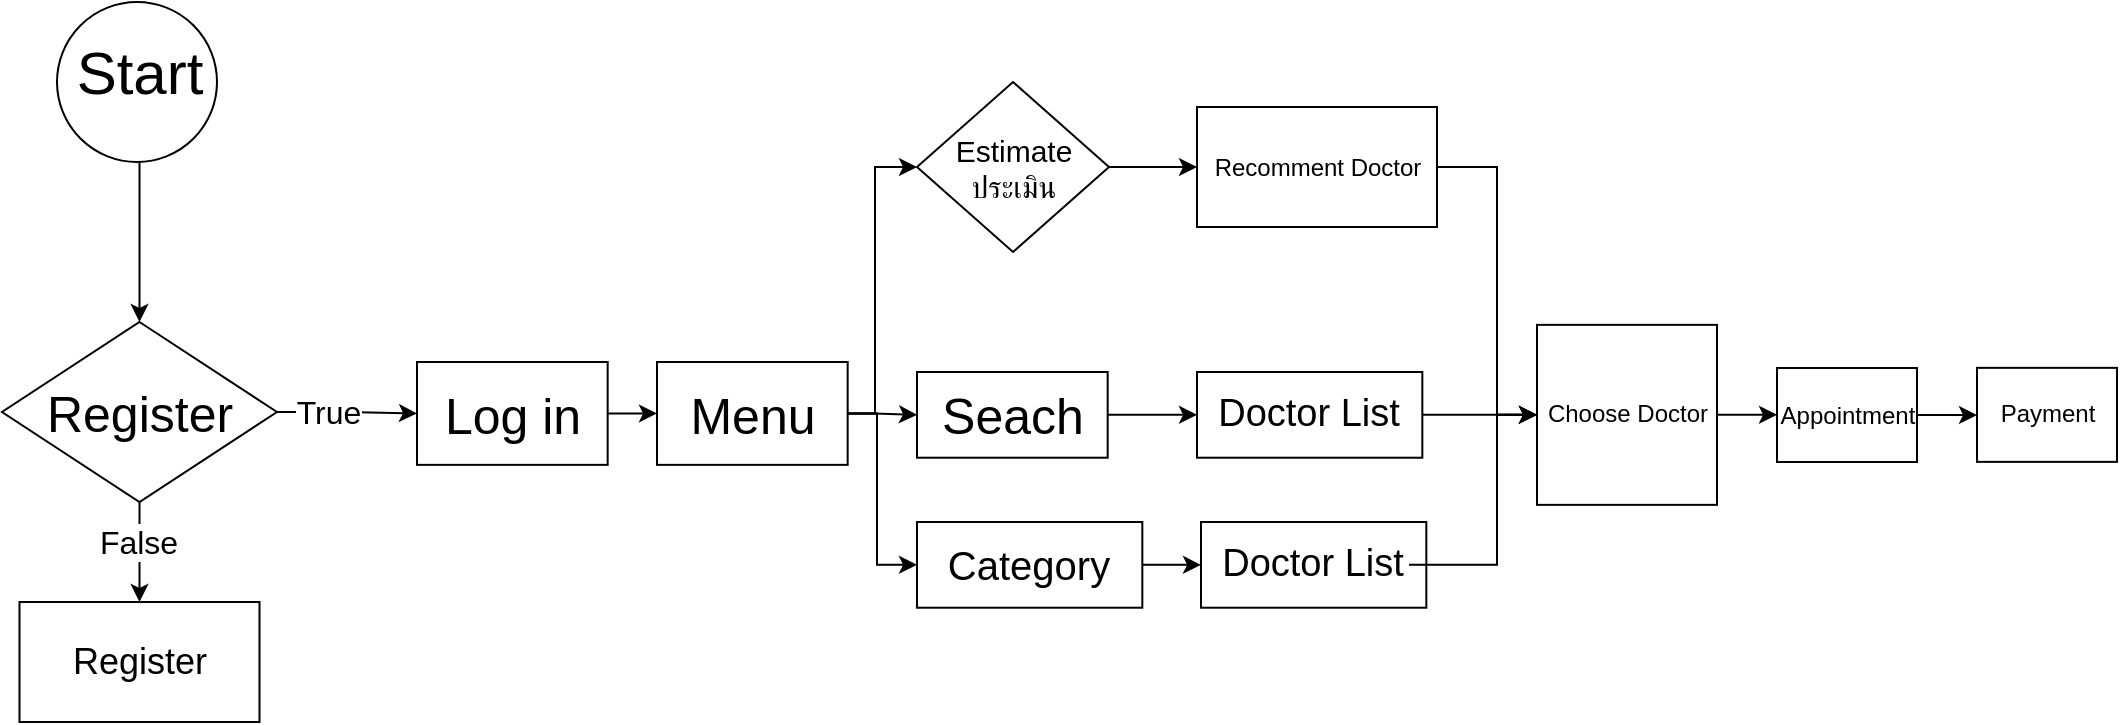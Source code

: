 <mxfile version="22.1.7" type="github">
  <diagram name="Page-1" id="C2FW08xRMLMAViyp9Y5B">
    <mxGraphModel dx="1181" dy="1299" grid="1" gridSize="10" guides="1" tooltips="1" connect="1" arrows="1" fold="1" page="1" pageScale="1" pageWidth="1169" pageHeight="827" math="0" shadow="0">
      <root>
        <mxCell id="0" />
        <mxCell id="1" parent="0" />
        <mxCell id="ci2jrTKkLfE1_lr4XAf5-43" style="edgeStyle=orthogonalEdgeStyle;rounded=0;orthogonalLoop=1;jettySize=auto;html=1;entryX=0;entryY=0.5;entryDx=0;entryDy=0;" edge="1" parent="1" source="ci2jrTKkLfE1_lr4XAf5-37" target="ci2jrTKkLfE1_lr4XAf5-41">
          <mxGeometry relative="1" as="geometry" />
        </mxCell>
        <mxCell id="ci2jrTKkLfE1_lr4XAf5-16" style="edgeStyle=orthogonalEdgeStyle;rounded=0;orthogonalLoop=1;jettySize=auto;html=1;entryX=0.5;entryY=0;entryDx=0;entryDy=0;" edge="1" parent="1" source="ci2jrTKkLfE1_lr4XAf5-12" target="ci2jrTKkLfE1_lr4XAf5-6">
          <mxGeometry relative="1" as="geometry">
            <mxPoint x="133.5" y="363" as="targetPoint" />
          </mxGeometry>
        </mxCell>
        <mxCell id="ci2jrTKkLfE1_lr4XAf5-11" value="" style="ellipse;whiteSpace=wrap;html=1;aspect=fixed;" vertex="1" parent="1">
          <mxGeometry x="83.5" y="233" width="80" height="80" as="geometry" />
        </mxCell>
        <mxCell id="ci2jrTKkLfE1_lr4XAf5-12" value="&lt;span style=&quot;font-size: 30px;&quot;&gt;Start&lt;/span&gt;" style="text;html=1;strokeColor=none;fillColor=none;align=center;verticalAlign=middle;whiteSpace=wrap;rounded=0;" vertex="1" parent="1">
          <mxGeometry x="69.75" y="233" width="110" height="70" as="geometry" />
        </mxCell>
        <mxCell id="ci2jrTKkLfE1_lr4XAf5-15" value="" style="group" vertex="1" connectable="0" parent="1">
          <mxGeometry x="56" y="393" width="137.5" height="90" as="geometry" />
        </mxCell>
        <mxCell id="ci2jrTKkLfE1_lr4XAf5-6" value="" style="rhombus;whiteSpace=wrap;html=1;" vertex="1" parent="ci2jrTKkLfE1_lr4XAf5-15">
          <mxGeometry width="137.5" height="90" as="geometry" />
        </mxCell>
        <mxCell id="ci2jrTKkLfE1_lr4XAf5-9" value="&lt;font style=&quot;font-size: 25px;&quot;&gt;Register&lt;/font&gt;" style="text;html=1;strokeColor=none;fillColor=none;align=center;verticalAlign=middle;whiteSpace=wrap;rounded=0;" vertex="1" parent="ci2jrTKkLfE1_lr4XAf5-15">
          <mxGeometry x="12.731" y="22.5" width="112.037" height="45" as="geometry" />
        </mxCell>
        <mxCell id="ci2jrTKkLfE1_lr4XAf5-17" style="edgeStyle=orthogonalEdgeStyle;rounded=0;orthogonalLoop=1;jettySize=auto;html=1;exitX=1;exitY=0.5;exitDx=0;exitDy=0;entryX=0;entryY=0.5;entryDx=0;entryDy=0;" edge="1" parent="1" source="ci2jrTKkLfE1_lr4XAf5-6" target="8L8VggICVqCBM0L8oD4U-1">
          <mxGeometry relative="1" as="geometry" />
        </mxCell>
        <mxCell id="ci2jrTKkLfE1_lr4XAf5-19" value="&lt;font style=&quot;font-size: 16px;&quot;&gt;True&lt;/font&gt;" style="edgeLabel;html=1;align=center;verticalAlign=middle;resizable=0;points=[];" vertex="1" connectable="0" parent="ci2jrTKkLfE1_lr4XAf5-17">
          <mxGeometry x="-0.297" y="-2" relative="1" as="geometry">
            <mxPoint y="-2" as="offset" />
          </mxGeometry>
        </mxCell>
        <mxCell id="ci2jrTKkLfE1_lr4XAf5-18" value="" style="group" vertex="1" connectable="0" parent="1">
          <mxGeometry x="263.5" y="413" width="110" height="60" as="geometry" />
        </mxCell>
        <mxCell id="8L8VggICVqCBM0L8oD4U-1" value="" style="rounded=0;whiteSpace=wrap;html=1;" parent="ci2jrTKkLfE1_lr4XAf5-18" vertex="1">
          <mxGeometry width="95.333" height="51.429" as="geometry" />
        </mxCell>
        <mxCell id="ci2jrTKkLfE1_lr4XAf5-1" value="&lt;font style=&quot;font-size: 25px;&quot;&gt;Log in&lt;/font&gt;" style="text;html=1;strokeColor=none;fillColor=none;align=center;verticalAlign=middle;whiteSpace=wrap;rounded=0;" vertex="1" parent="ci2jrTKkLfE1_lr4XAf5-18">
          <mxGeometry x="7.333" y="-4.286" width="80.667" height="60" as="geometry" />
        </mxCell>
        <mxCell id="ci2jrTKkLfE1_lr4XAf5-20" value="&lt;font style=&quot;font-size: 18px;&quot;&gt;Register&lt;/font&gt;" style="rounded=0;whiteSpace=wrap;html=1;" vertex="1" parent="1">
          <mxGeometry x="64.75" y="533" width="120" height="60" as="geometry" />
        </mxCell>
        <mxCell id="ci2jrTKkLfE1_lr4XAf5-21" style="edgeStyle=orthogonalEdgeStyle;rounded=0;orthogonalLoop=1;jettySize=auto;html=1;exitX=0.5;exitY=1;exitDx=0;exitDy=0;entryX=0.5;entryY=0;entryDx=0;entryDy=0;" edge="1" parent="1" source="ci2jrTKkLfE1_lr4XAf5-6" target="ci2jrTKkLfE1_lr4XAf5-20">
          <mxGeometry relative="1" as="geometry" />
        </mxCell>
        <mxCell id="ci2jrTKkLfE1_lr4XAf5-24" value="&lt;font style=&quot;font-size: 16px;&quot;&gt;False&lt;br&gt;&lt;/font&gt;" style="edgeLabel;html=1;align=center;verticalAlign=middle;resizable=0;points=[];" vertex="1" connectable="0" parent="1">
          <mxGeometry x="123.498" y="503.0" as="geometry" />
        </mxCell>
        <mxCell id="ci2jrTKkLfE1_lr4XAf5-34" style="edgeStyle=orthogonalEdgeStyle;rounded=0;orthogonalLoop=1;jettySize=auto;html=1;exitX=1;exitY=0.5;exitDx=0;exitDy=0;entryX=0;entryY=0.5;entryDx=0;entryDy=0;" edge="1" parent="1" source="ci2jrTKkLfE1_lr4XAf5-32" target="ci2jrTKkLfE1_lr4XAf5-33">
          <mxGeometry relative="1" as="geometry" />
        </mxCell>
        <mxCell id="ci2jrTKkLfE1_lr4XAf5-32" value="&lt;font style=&quot;font-size: 15px;&quot;&gt;Estimate&lt;br&gt;ประเมิน&lt;br&gt;&lt;/font&gt;" style="rhombus;whiteSpace=wrap;html=1;" vertex="1" parent="1">
          <mxGeometry x="513.5" y="273" width="96" height="85" as="geometry" />
        </mxCell>
        <mxCell id="ci2jrTKkLfE1_lr4XAf5-64" style="edgeStyle=orthogonalEdgeStyle;rounded=0;orthogonalLoop=1;jettySize=auto;html=1;exitX=1;exitY=0.5;exitDx=0;exitDy=0;entryX=0;entryY=0.5;entryDx=0;entryDy=0;" edge="1" parent="1" source="ci2jrTKkLfE1_lr4XAf5-33" target="ci2jrTKkLfE1_lr4XAf5-63">
          <mxGeometry relative="1" as="geometry">
            <Array as="points">
              <mxPoint x="803.5" y="316" />
              <mxPoint x="803.5" y="439" />
            </Array>
          </mxGeometry>
        </mxCell>
        <mxCell id="ci2jrTKkLfE1_lr4XAf5-33" value="Recomment Doctor" style="rounded=0;whiteSpace=wrap;html=1;" vertex="1" parent="1">
          <mxGeometry x="653.5" y="285.5" width="120" height="60" as="geometry" />
        </mxCell>
        <mxCell id="ci2jrTKkLfE1_lr4XAf5-38" style="edgeStyle=orthogonalEdgeStyle;rounded=0;orthogonalLoop=1;jettySize=auto;html=1;exitX=1;exitY=0.5;exitDx=0;exitDy=0;entryX=0;entryY=0.5;entryDx=0;entryDy=0;" edge="1" parent="1" source="8L8VggICVqCBM0L8oD4U-1" target="ci2jrTKkLfE1_lr4XAf5-36">
          <mxGeometry relative="1" as="geometry" />
        </mxCell>
        <mxCell id="ci2jrTKkLfE1_lr4XAf5-40" value="" style="group" vertex="1" connectable="0" parent="1">
          <mxGeometry x="513.5" y="418" width="110" height="50" as="geometry" />
        </mxCell>
        <mxCell id="ci2jrTKkLfE1_lr4XAf5-41" value="" style="rounded=0;whiteSpace=wrap;html=1;" vertex="1" parent="ci2jrTKkLfE1_lr4XAf5-40">
          <mxGeometry width="95.333" height="42.857" as="geometry" />
        </mxCell>
        <mxCell id="ci2jrTKkLfE1_lr4XAf5-42" value="&lt;span style=&quot;font-size: 25px;&quot;&gt;Seach&lt;/span&gt;" style="text;html=1;strokeColor=none;fillColor=none;align=center;verticalAlign=middle;whiteSpace=wrap;rounded=0;" vertex="1" parent="ci2jrTKkLfE1_lr4XAf5-40">
          <mxGeometry x="7.333" y="-3.571" width="80.667" height="50" as="geometry" />
        </mxCell>
        <mxCell id="ci2jrTKkLfE1_lr4XAf5-44" style="edgeStyle=orthogonalEdgeStyle;rounded=0;orthogonalLoop=1;jettySize=auto;html=1;entryX=0;entryY=0.5;entryDx=0;entryDy=0;" edge="1" parent="1" source="ci2jrTKkLfE1_lr4XAf5-37" target="ci2jrTKkLfE1_lr4XAf5-32">
          <mxGeometry relative="1" as="geometry" />
        </mxCell>
        <mxCell id="ci2jrTKkLfE1_lr4XAf5-35" value="" style="group" vertex="1" connectable="0" parent="1">
          <mxGeometry x="383.5" y="413" width="110" height="60" as="geometry" />
        </mxCell>
        <mxCell id="ci2jrTKkLfE1_lr4XAf5-36" value="" style="rounded=0;whiteSpace=wrap;html=1;" vertex="1" parent="ci2jrTKkLfE1_lr4XAf5-35">
          <mxGeometry width="95.333" height="51.429" as="geometry" />
        </mxCell>
        <mxCell id="ci2jrTKkLfE1_lr4XAf5-37" value="&lt;span style=&quot;font-size: 25px;&quot;&gt;Menu&lt;/span&gt;" style="text;html=1;strokeColor=none;fillColor=none;align=center;verticalAlign=middle;whiteSpace=wrap;rounded=0;" vertex="1" parent="ci2jrTKkLfE1_lr4XAf5-35">
          <mxGeometry x="7.333" y="-4.286" width="80.667" height="60" as="geometry" />
        </mxCell>
        <mxCell id="ci2jrTKkLfE1_lr4XAf5-46" value="" style="group" vertex="1" connectable="0" parent="1">
          <mxGeometry x="653.5" y="418" width="130" height="50" as="geometry" />
        </mxCell>
        <mxCell id="ci2jrTKkLfE1_lr4XAf5-47" value="" style="rounded=0;whiteSpace=wrap;html=1;" vertex="1" parent="ci2jrTKkLfE1_lr4XAf5-46">
          <mxGeometry width="112.667" height="42.857" as="geometry" />
        </mxCell>
        <mxCell id="ci2jrTKkLfE1_lr4XAf5-48" value="&lt;font style=&quot;font-size: 19px;&quot;&gt;Doctor List&lt;/font&gt;" style="text;html=1;strokeColor=none;fillColor=none;align=center;verticalAlign=middle;whiteSpace=wrap;rounded=0;" vertex="1" parent="ci2jrTKkLfE1_lr4XAf5-46">
          <mxGeometry x="8.667" y="-3.571" width="95.333" height="50" as="geometry" />
        </mxCell>
        <mxCell id="ci2jrTKkLfE1_lr4XAf5-53" value="" style="group" vertex="1" connectable="0" parent="1">
          <mxGeometry x="513.5" y="493" width="130" height="50" as="geometry" />
        </mxCell>
        <mxCell id="ci2jrTKkLfE1_lr4XAf5-54" value="&lt;font style=&quot;font-size: 20px;&quot;&gt;Category&lt;/font&gt;" style="rounded=0;whiteSpace=wrap;html=1;" vertex="1" parent="ci2jrTKkLfE1_lr4XAf5-53">
          <mxGeometry width="112.667" height="42.857" as="geometry" />
        </mxCell>
        <mxCell id="ci2jrTKkLfE1_lr4XAf5-56" style="edgeStyle=orthogonalEdgeStyle;rounded=0;orthogonalLoop=1;jettySize=auto;html=1;exitX=1;exitY=0.5;exitDx=0;exitDy=0;entryX=0;entryY=0.5;entryDx=0;entryDy=0;" edge="1" parent="1" source="ci2jrTKkLfE1_lr4XAf5-36" target="ci2jrTKkLfE1_lr4XAf5-54">
          <mxGeometry relative="1" as="geometry">
            <Array as="points">
              <mxPoint x="493.5" y="439" />
              <mxPoint x="493.5" y="514" />
            </Array>
          </mxGeometry>
        </mxCell>
        <mxCell id="ci2jrTKkLfE1_lr4XAf5-57" value="" style="group" vertex="1" connectable="0" parent="1">
          <mxGeometry x="655.5" y="493" width="130" height="50" as="geometry" />
        </mxCell>
        <mxCell id="ci2jrTKkLfE1_lr4XAf5-58" value="" style="rounded=0;whiteSpace=wrap;html=1;" vertex="1" parent="ci2jrTKkLfE1_lr4XAf5-57">
          <mxGeometry width="112.667" height="42.857" as="geometry" />
        </mxCell>
        <mxCell id="ci2jrTKkLfE1_lr4XAf5-59" value="&lt;font style=&quot;font-size: 19px;&quot;&gt;Doctor List&lt;/font&gt;" style="text;html=1;strokeColor=none;fillColor=none;align=center;verticalAlign=middle;whiteSpace=wrap;rounded=0;" vertex="1" parent="ci2jrTKkLfE1_lr4XAf5-57">
          <mxGeometry x="8.667" y="-3.571" width="95.333" height="50" as="geometry" />
        </mxCell>
        <mxCell id="ci2jrTKkLfE1_lr4XAf5-61" style="edgeStyle=orthogonalEdgeStyle;rounded=0;orthogonalLoop=1;jettySize=auto;html=1;exitX=1;exitY=0.5;exitDx=0;exitDy=0;" edge="1" parent="1" source="ci2jrTKkLfE1_lr4XAf5-54" target="ci2jrTKkLfE1_lr4XAf5-58">
          <mxGeometry relative="1" as="geometry" />
        </mxCell>
        <mxCell id="ci2jrTKkLfE1_lr4XAf5-62" style="edgeStyle=orthogonalEdgeStyle;rounded=0;orthogonalLoop=1;jettySize=auto;html=1;exitX=1;exitY=0.5;exitDx=0;exitDy=0;entryX=0;entryY=0.5;entryDx=0;entryDy=0;" edge="1" parent="1" source="ci2jrTKkLfE1_lr4XAf5-41" target="ci2jrTKkLfE1_lr4XAf5-47">
          <mxGeometry relative="1" as="geometry" />
        </mxCell>
        <mxCell id="ci2jrTKkLfE1_lr4XAf5-68" style="edgeStyle=orthogonalEdgeStyle;rounded=0;orthogonalLoop=1;jettySize=auto;html=1;exitX=1;exitY=0.5;exitDx=0;exitDy=0;entryX=0;entryY=0.5;entryDx=0;entryDy=0;" edge="1" parent="1" source="ci2jrTKkLfE1_lr4XAf5-63" target="ci2jrTKkLfE1_lr4XAf5-67">
          <mxGeometry relative="1" as="geometry" />
        </mxCell>
        <mxCell id="ci2jrTKkLfE1_lr4XAf5-63" value="Choose Doctor" style="whiteSpace=wrap;html=1;aspect=fixed;" vertex="1" parent="1">
          <mxGeometry x="823.5" y="394.43" width="90" height="90" as="geometry" />
        </mxCell>
        <mxCell id="ci2jrTKkLfE1_lr4XAf5-65" style="edgeStyle=orthogonalEdgeStyle;rounded=0;orthogonalLoop=1;jettySize=auto;html=1;exitX=1;exitY=0.5;exitDx=0;exitDy=0;entryX=0;entryY=0.5;entryDx=0;entryDy=0;" edge="1" parent="1" source="ci2jrTKkLfE1_lr4XAf5-47" target="ci2jrTKkLfE1_lr4XAf5-63">
          <mxGeometry relative="1" as="geometry" />
        </mxCell>
        <mxCell id="ci2jrTKkLfE1_lr4XAf5-66" style="edgeStyle=orthogonalEdgeStyle;rounded=0;orthogonalLoop=1;jettySize=auto;html=1;entryX=0;entryY=0.5;entryDx=0;entryDy=0;" edge="1" parent="1" source="ci2jrTKkLfE1_lr4XAf5-59" target="ci2jrTKkLfE1_lr4XAf5-63">
          <mxGeometry relative="1" as="geometry">
            <Array as="points">
              <mxPoint x="803.5" y="514" />
              <mxPoint x="803.5" y="439" />
            </Array>
          </mxGeometry>
        </mxCell>
        <mxCell id="ci2jrTKkLfE1_lr4XAf5-70" style="edgeStyle=orthogonalEdgeStyle;rounded=0;orthogonalLoop=1;jettySize=auto;html=1;exitX=1;exitY=0.5;exitDx=0;exitDy=0;entryX=0;entryY=0.5;entryDx=0;entryDy=0;" edge="1" parent="1" source="ci2jrTKkLfE1_lr4XAf5-67" target="ci2jrTKkLfE1_lr4XAf5-69">
          <mxGeometry relative="1" as="geometry" />
        </mxCell>
        <mxCell id="ci2jrTKkLfE1_lr4XAf5-67" value="Appointment" style="rounded=0;whiteSpace=wrap;html=1;" vertex="1" parent="1">
          <mxGeometry x="943.5" y="416" width="70" height="47" as="geometry" />
        </mxCell>
        <mxCell id="ci2jrTKkLfE1_lr4XAf5-69" value="Payment" style="rounded=0;whiteSpace=wrap;html=1;" vertex="1" parent="1">
          <mxGeometry x="1043.5" y="415.93" width="70" height="47" as="geometry" />
        </mxCell>
      </root>
    </mxGraphModel>
  </diagram>
</mxfile>
